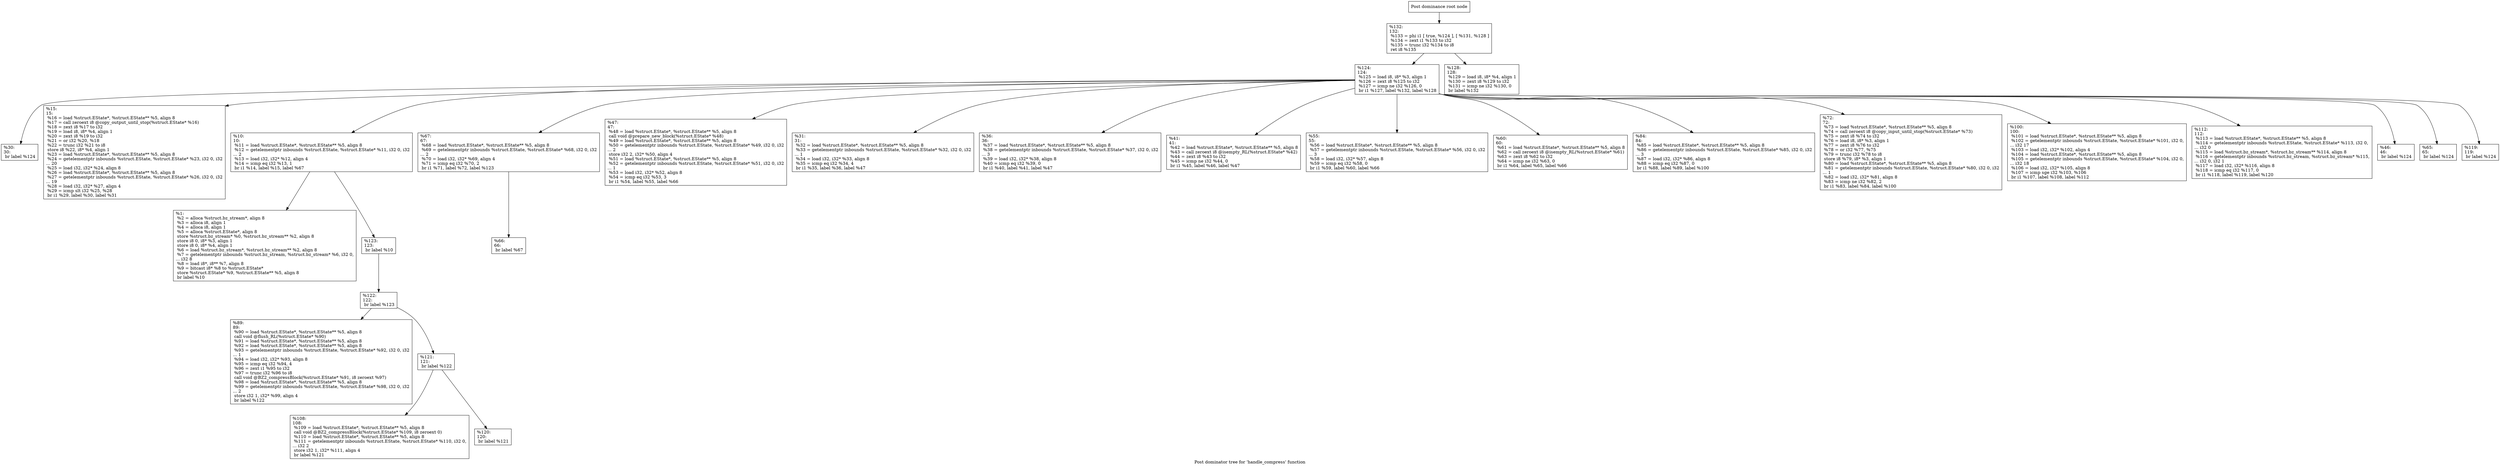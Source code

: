 digraph "Post dominator tree for 'handle_compress' function" {
	label="Post dominator tree for 'handle_compress' function";

	Node0x1527320 [shape=record,label="{Post dominance root node}"];
	Node0x1527320 -> Node0x1544f40;
	Node0x1544f40 [shape=record,label="{%132:\l132:                                              \l  %133 = phi i1 [ true, %124 ], [ %131, %128 ]\l  %134 = zext i1 %133 to i32\l  %135 = trunc i32 %134 to i8\l  ret i8 %135\l}"];
	Node0x1544f40 -> Node0x1383170;
	Node0x1544f40 -> Node0x14d94e0;
	Node0x1383170 [shape=record,label="{%124:\l124:                                              \l  %125 = load i8, i8* %3, align 1\l  %126 = zext i8 %125 to i32\l  %127 = icmp ne i32 %126, 0\l  br i1 %127, label %132, label %128\l}"];
	Node0x1383170 -> Node0x1383530;
	Node0x1383170 -> Node0x155b380;
	Node0x1383170 -> Node0x15620c0;
	Node0x1383170 -> Node0x154a380;
	Node0x1383170 -> Node0x155ea50;
	Node0x1383170 -> Node0x1537540;
	Node0x1383170 -> Node0x14afb40;
	Node0x1383170 -> Node0x12a7420;
	Node0x1383170 -> Node0x138ed90;
	Node0x1383170 -> Node0x15d76f0;
	Node0x1383170 -> Node0x15f11a0;
	Node0x1383170 -> Node0x138b0c0;
	Node0x1383170 -> Node0x1558f70;
	Node0x1383170 -> Node0x150d150;
	Node0x1383170 -> Node0x1398140;
	Node0x1383170 -> Node0x154aa80;
	Node0x1383170 -> Node0x1559740;
	Node0x1383530 [shape=record,label="{%30:\l30:                                               \l  br label %124\l}"];
	Node0x155b380 [shape=record,label="{%15:\l15:                                               \l  %16 = load %struct.EState*, %struct.EState** %5, align 8\l  %17 = call zeroext i8 @copy_output_until_stop(%struct.EState* %16)\l  %18 = zext i8 %17 to i32\l  %19 = load i8, i8* %4, align 1\l  %20 = zext i8 %19 to i32\l  %21 = or i32 %20, %18\l  %22 = trunc i32 %21 to i8\l  store i8 %22, i8* %4, align 1\l  %23 = load %struct.EState*, %struct.EState** %5, align 8\l  %24 = getelementptr inbounds %struct.EState, %struct.EState* %23, i32 0, i32\l... 20\l  %25 = load i32, i32* %24, align 8\l  %26 = load %struct.EState*, %struct.EState** %5, align 8\l  %27 = getelementptr inbounds %struct.EState, %struct.EState* %26, i32 0, i32\l... 19\l  %28 = load i32, i32* %27, align 4\l  %29 = icmp slt i32 %25, %28\l  br i1 %29, label %30, label %31\l}"];
	Node0x15620c0 [shape=record,label="{%10:\l10:                                               \l  %11 = load %struct.EState*, %struct.EState** %5, align 8\l  %12 = getelementptr inbounds %struct.EState, %struct.EState* %11, i32 0, i32\l... 2\l  %13 = load i32, i32* %12, align 4\l  %14 = icmp eq i32 %13, 1\l  br i1 %14, label %15, label %67\l}"];
	Node0x15620c0 -> Node0x1518980;
	Node0x15620c0 -> Node0x15e9630;
	Node0x1518980 [shape=record,label="{%1:\l  %2 = alloca %struct.bz_stream*, align 8\l  %3 = alloca i8, align 1\l  %4 = alloca i8, align 1\l  %5 = alloca %struct.EState*, align 8\l  store %struct.bz_stream* %0, %struct.bz_stream** %2, align 8\l  store i8 0, i8* %3, align 1\l  store i8 0, i8* %4, align 1\l  %6 = load %struct.bz_stream*, %struct.bz_stream** %2, align 8\l  %7 = getelementptr inbounds %struct.bz_stream, %struct.bz_stream* %6, i32 0,\l... i32 8\l  %8 = load i8*, i8** %7, align 8\l  %9 = bitcast i8* %8 to %struct.EState*\l  store %struct.EState* %9, %struct.EState** %5, align 8\l  br label %10\l}"];
	Node0x15e9630 [shape=record,label="{%123:\l123:                                              \l  br label %10\l}"];
	Node0x15e9630 -> Node0x14e1590;
	Node0x14e1590 [shape=record,label="{%122:\l122:                                              \l  br label %123\l}"];
	Node0x14e1590 -> Node0x15546a0;
	Node0x14e1590 -> Node0x1553690;
	Node0x15546a0 [shape=record,label="{%89:\l89:                                               \l  %90 = load %struct.EState*, %struct.EState** %5, align 8\l  call void @flush_RL(%struct.EState* %90)\l  %91 = load %struct.EState*, %struct.EState** %5, align 8\l  %92 = load %struct.EState*, %struct.EState** %5, align 8\l  %93 = getelementptr inbounds %struct.EState, %struct.EState* %92, i32 0, i32\l... 1\l  %94 = load i32, i32* %93, align 8\l  %95 = icmp eq i32 %94, 4\l  %96 = zext i1 %95 to i32\l  %97 = trunc i32 %96 to i8\l  call void @BZ2_compressBlock(%struct.EState* %91, i8 zeroext %97)\l  %98 = load %struct.EState*, %struct.EState** %5, align 8\l  %99 = getelementptr inbounds %struct.EState, %struct.EState* %98, i32 0, i32\l... 2\l  store i32 1, i32* %99, align 4\l  br label %122\l}"];
	Node0x1553690 [shape=record,label="{%121:\l121:                                              \l  br label %122\l}"];
	Node0x1553690 -> Node0x15d17f0;
	Node0x1553690 -> Node0x12f92d0;
	Node0x15d17f0 [shape=record,label="{%108:\l108:                                              \l  %109 = load %struct.EState*, %struct.EState** %5, align 8\l  call void @BZ2_compressBlock(%struct.EState* %109, i8 zeroext 0)\l  %110 = load %struct.EState*, %struct.EState** %5, align 8\l  %111 = getelementptr inbounds %struct.EState, %struct.EState* %110, i32 0,\l... i32 2\l  store i32 1, i32* %111, align 4\l  br label %121\l}"];
	Node0x12f92d0 [shape=record,label="{%120:\l120:                                              \l  br label %121\l}"];
	Node0x154a380 [shape=record,label="{%67:\l67:                                               \l  %68 = load %struct.EState*, %struct.EState** %5, align 8\l  %69 = getelementptr inbounds %struct.EState, %struct.EState* %68, i32 0, i32\l... 2\l  %70 = load i32, i32* %69, align 4\l  %71 = icmp eq i32 %70, 2\l  br i1 %71, label %72, label %123\l}"];
	Node0x154a380 -> Node0x154fc70;
	Node0x154fc70 [shape=record,label="{%66:\l66:                                               \l  br label %67\l}"];
	Node0x155ea50 [shape=record,label="{%47:\l47:                                               \l  %48 = load %struct.EState*, %struct.EState** %5, align 8\l  call void @prepare_new_block(%struct.EState* %48)\l  %49 = load %struct.EState*, %struct.EState** %5, align 8\l  %50 = getelementptr inbounds %struct.EState, %struct.EState* %49, i32 0, i32\l... 2\l  store i32 2, i32* %50, align 4\l  %51 = load %struct.EState*, %struct.EState** %5, align 8\l  %52 = getelementptr inbounds %struct.EState, %struct.EState* %51, i32 0, i32\l... 1\l  %53 = load i32, i32* %52, align 8\l  %54 = icmp eq i32 %53, 3\l  br i1 %54, label %55, label %66\l}"];
	Node0x1537540 [shape=record,label="{%31:\l31:                                               \l  %32 = load %struct.EState*, %struct.EState** %5, align 8\l  %33 = getelementptr inbounds %struct.EState, %struct.EState* %32, i32 0, i32\l... 1\l  %34 = load i32, i32* %33, align 8\l  %35 = icmp eq i32 %34, 4\l  br i1 %35, label %36, label %47\l}"];
	Node0x14afb40 [shape=record,label="{%36:\l36:                                               \l  %37 = load %struct.EState*, %struct.EState** %5, align 8\l  %38 = getelementptr inbounds %struct.EState, %struct.EState* %37, i32 0, i32\l... 3\l  %39 = load i32, i32* %38, align 8\l  %40 = icmp eq i32 %39, 0\l  br i1 %40, label %41, label %47\l}"];
	Node0x12a7420 [shape=record,label="{%41:\l41:                                               \l  %42 = load %struct.EState*, %struct.EState** %5, align 8\l  %43 = call zeroext i8 @isempty_RL(%struct.EState* %42)\l  %44 = zext i8 %43 to i32\l  %45 = icmp ne i32 %44, 0\l  br i1 %45, label %46, label %47\l}"];
	Node0x138ed90 [shape=record,label="{%55:\l55:                                               \l  %56 = load %struct.EState*, %struct.EState** %5, align 8\l  %57 = getelementptr inbounds %struct.EState, %struct.EState* %56, i32 0, i32\l... 3\l  %58 = load i32, i32* %57, align 8\l  %59 = icmp eq i32 %58, 0\l  br i1 %59, label %60, label %66\l}"];
	Node0x15d76f0 [shape=record,label="{%60:\l60:                                               \l  %61 = load %struct.EState*, %struct.EState** %5, align 8\l  %62 = call zeroext i8 @isempty_RL(%struct.EState* %61)\l  %63 = zext i8 %62 to i32\l  %64 = icmp ne i32 %63, 0\l  br i1 %64, label %65, label %66\l}"];
	Node0x15f11a0 [shape=record,label="{%84:\l84:                                               \l  %85 = load %struct.EState*, %struct.EState** %5, align 8\l  %86 = getelementptr inbounds %struct.EState, %struct.EState* %85, i32 0, i32\l... 3\l  %87 = load i32, i32* %86, align 8\l  %88 = icmp eq i32 %87, 0\l  br i1 %88, label %89, label %100\l}"];
	Node0x138b0c0 [shape=record,label="{%72:\l72:                                               \l  %73 = load %struct.EState*, %struct.EState** %5, align 8\l  %74 = call zeroext i8 @copy_input_until_stop(%struct.EState* %73)\l  %75 = zext i8 %74 to i32\l  %76 = load i8, i8* %3, align 1\l  %77 = zext i8 %76 to i32\l  %78 = or i32 %77, %75\l  %79 = trunc i32 %78 to i8\l  store i8 %79, i8* %3, align 1\l  %80 = load %struct.EState*, %struct.EState** %5, align 8\l  %81 = getelementptr inbounds %struct.EState, %struct.EState* %80, i32 0, i32\l... 1\l  %82 = load i32, i32* %81, align 8\l  %83 = icmp ne i32 %82, 2\l  br i1 %83, label %84, label %100\l}"];
	Node0x1558f70 [shape=record,label="{%100:\l100:                                              \l  %101 = load %struct.EState*, %struct.EState** %5, align 8\l  %102 = getelementptr inbounds %struct.EState, %struct.EState* %101, i32 0,\l... i32 17\l  %103 = load i32, i32* %102, align 4\l  %104 = load %struct.EState*, %struct.EState** %5, align 8\l  %105 = getelementptr inbounds %struct.EState, %struct.EState* %104, i32 0,\l... i32 18\l  %106 = load i32, i32* %105, align 8\l  %107 = icmp sge i32 %103, %106\l  br i1 %107, label %108, label %112\l}"];
	Node0x150d150 [shape=record,label="{%112:\l112:                                              \l  %113 = load %struct.EState*, %struct.EState** %5, align 8\l  %114 = getelementptr inbounds %struct.EState, %struct.EState* %113, i32 0,\l... i32 0\l  %115 = load %struct.bz_stream*, %struct.bz_stream** %114, align 8\l  %116 = getelementptr inbounds %struct.bz_stream, %struct.bz_stream* %115,\l... i32 0, i32 1\l  %117 = load i32, i32* %116, align 8\l  %118 = icmp eq i32 %117, 0\l  br i1 %118, label %119, label %120\l}"];
	Node0x1398140 [shape=record,label="{%46:\l46:                                               \l  br label %124\l}"];
	Node0x154aa80 [shape=record,label="{%65:\l65:                                               \l  br label %124\l}"];
	Node0x1559740 [shape=record,label="{%119:\l119:                                              \l  br label %124\l}"];
	Node0x14d94e0 [shape=record,label="{%128:\l128:                                              \l  %129 = load i8, i8* %4, align 1\l  %130 = zext i8 %129 to i32\l  %131 = icmp ne i32 %130, 0\l  br label %132\l}"];
}
